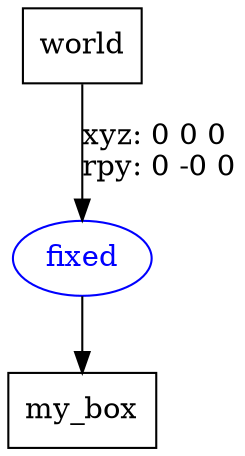 digraph G {
node [shape=box];
"world" [label="world"];
"my_box" [label="my_box"];
node [shape=ellipse, color=blue, fontcolor=blue];
"world" -> "fixed" [label="xyz: 0 0 0 \nrpy: 0 -0 0"]
"fixed" -> "my_box"
}
